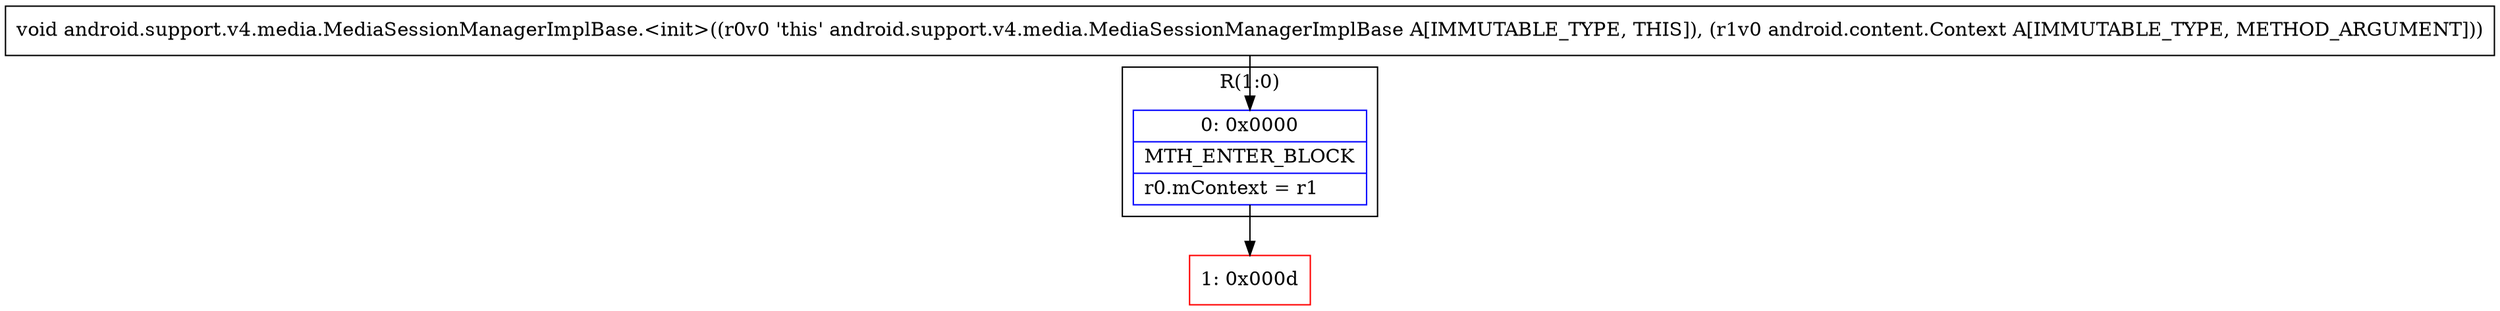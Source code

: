 digraph "CFG forandroid.support.v4.media.MediaSessionManagerImplBase.\<init\>(Landroid\/content\/Context;)V" {
subgraph cluster_Region_1078701314 {
label = "R(1:0)";
node [shape=record,color=blue];
Node_0 [shape=record,label="{0\:\ 0x0000|MTH_ENTER_BLOCK\l|r0.mContext = r1\l}"];
}
Node_1 [shape=record,color=red,label="{1\:\ 0x000d}"];
MethodNode[shape=record,label="{void android.support.v4.media.MediaSessionManagerImplBase.\<init\>((r0v0 'this' android.support.v4.media.MediaSessionManagerImplBase A[IMMUTABLE_TYPE, THIS]), (r1v0 android.content.Context A[IMMUTABLE_TYPE, METHOD_ARGUMENT])) }"];
MethodNode -> Node_0;
Node_0 -> Node_1;
}

